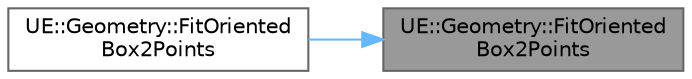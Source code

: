 digraph "UE::Geometry::FitOrientedBox2Points"
{
 // INTERACTIVE_SVG=YES
 // LATEX_PDF_SIZE
  bgcolor="transparent";
  edge [fontname=Helvetica,fontsize=10,labelfontname=Helvetica,labelfontsize=10];
  node [fontname=Helvetica,fontsize=10,shape=box,height=0.2,width=0.4];
  rankdir="RL";
  Node1 [id="Node000001",label="UE::Geometry::FitOriented\lBox2Points",height=0.2,width=0.4,color="gray40", fillcolor="grey60", style="filled", fontcolor="black",tooltip="Use the rotating calipers algorithm to find a best-fit oriented bounding box of a point set."];
  Node1 -> Node2 [id="edge1_Node000001_Node000002",dir="back",color="steelblue1",style="solid",tooltip=" "];
  Node2 [id="Node000002",label="UE::Geometry::FitOriented\lBox2Points",height=0.2,width=0.4,color="grey40", fillcolor="white", style="filled",URL="$d9/d39/namespaceUE_1_1Geometry.html#aa733ecaee6ae66dd34b478af5acf1e5a",tooltip="Use the rotating calipers algorithm to find a best-fit oriented bounding box of a point set."];
}
